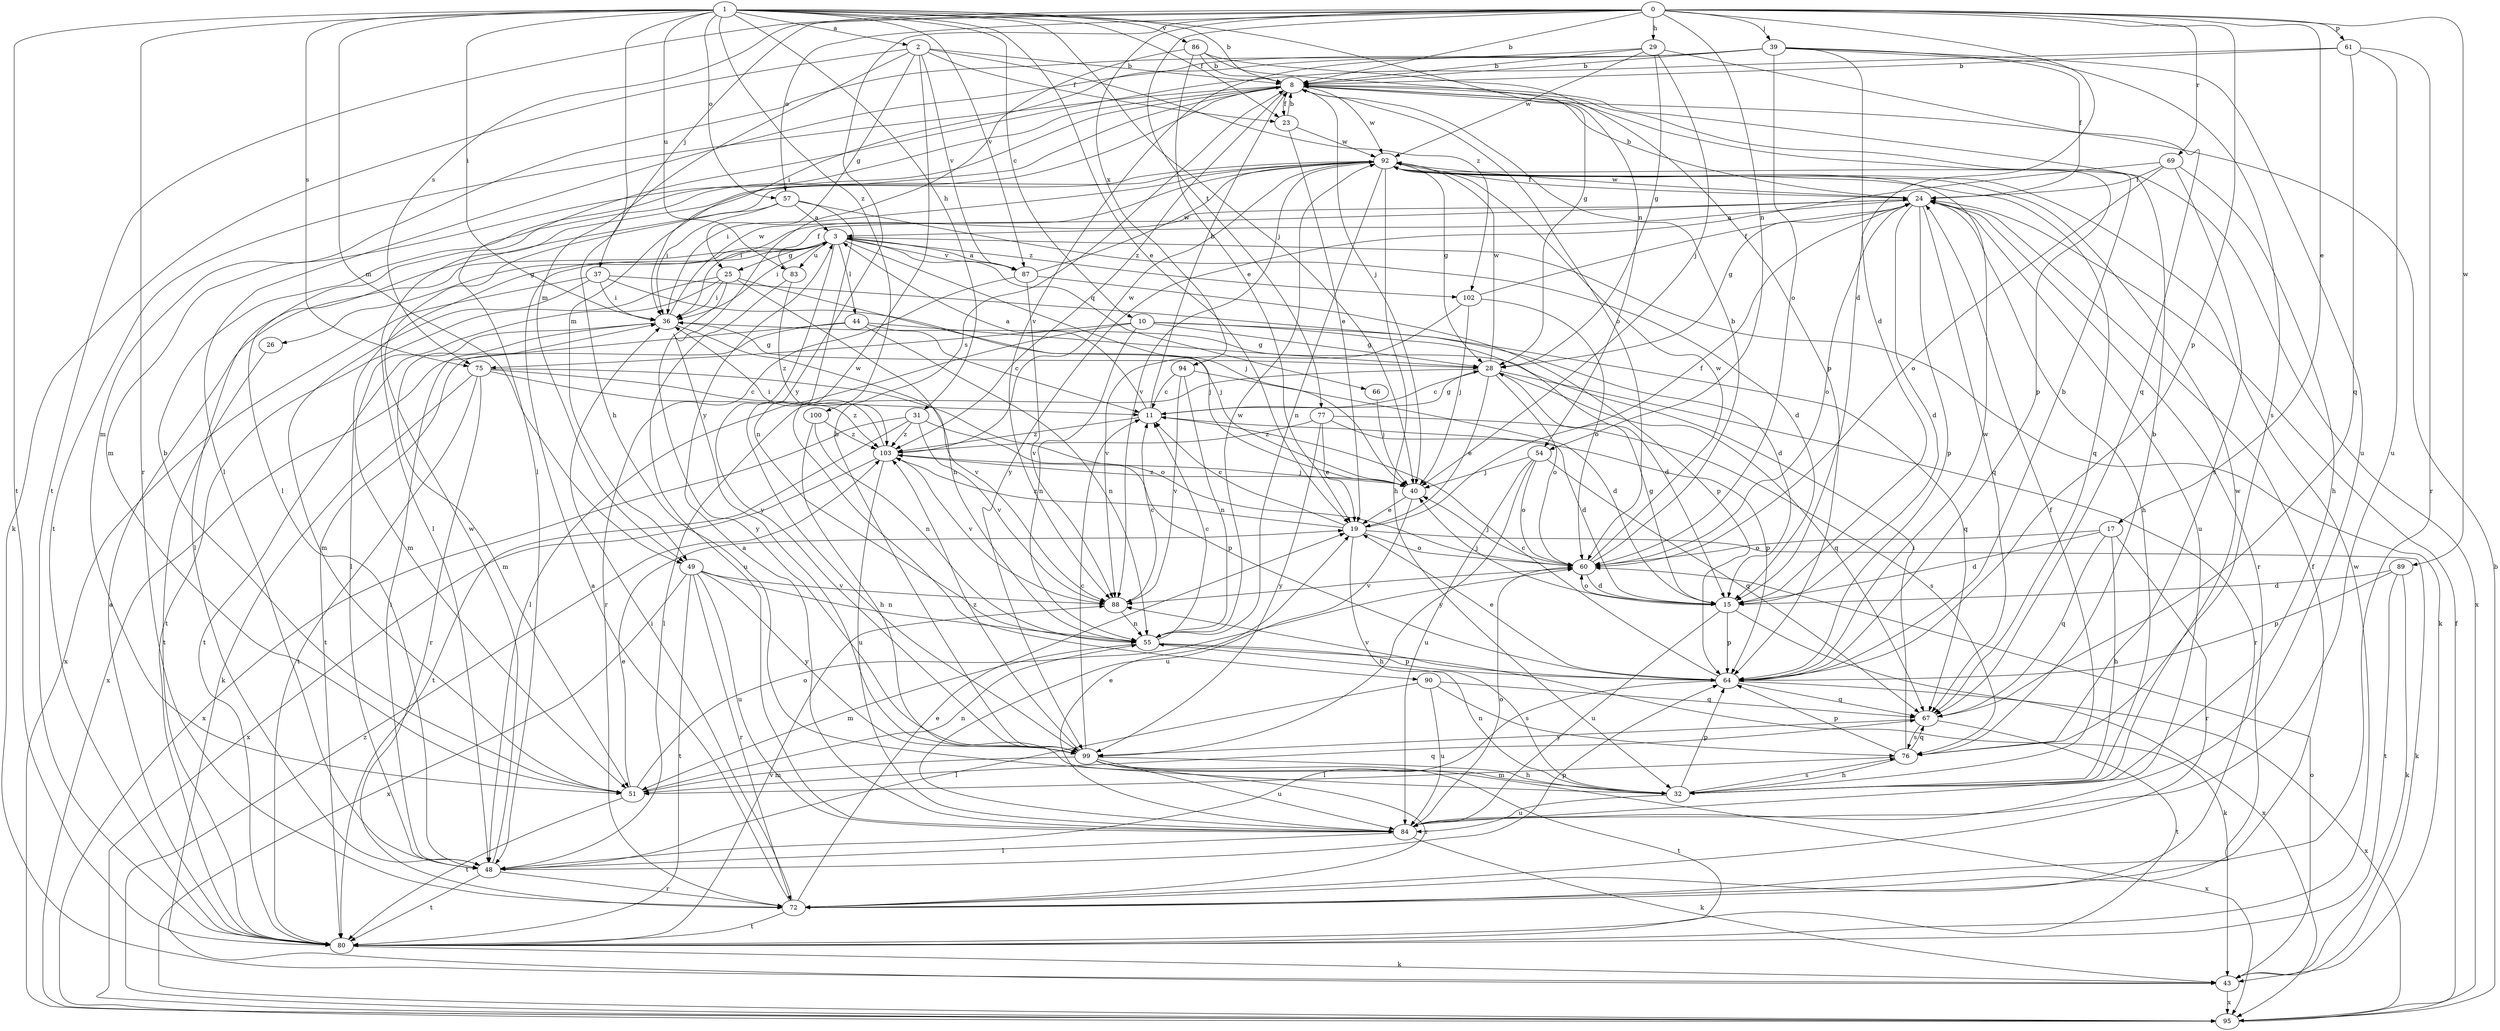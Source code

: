 strict digraph  {
0;
1;
2;
3;
8;
10;
11;
15;
17;
19;
23;
24;
25;
26;
28;
29;
31;
32;
36;
37;
39;
40;
43;
44;
48;
49;
51;
54;
55;
57;
60;
61;
64;
66;
67;
69;
72;
75;
76;
77;
80;
83;
84;
86;
87;
88;
89;
90;
92;
94;
95;
99;
100;
102;
103;
0 -> 8  [label=b];
0 -> 15  [label=d];
0 -> 17  [label=e];
0 -> 29  [label=h];
0 -> 37  [label=j];
0 -> 39  [label=j];
0 -> 54  [label=n];
0 -> 57  [label=o];
0 -> 61  [label=p];
0 -> 64  [label=p];
0 -> 69  [label=r];
0 -> 75  [label=s];
0 -> 77  [label=t];
0 -> 80  [label=t];
0 -> 89  [label=w];
0 -> 94  [label=x];
0 -> 99  [label=y];
1 -> 2  [label=a];
1 -> 8  [label=b];
1 -> 10  [label=c];
1 -> 19  [label=e];
1 -> 23  [label=f];
1 -> 31  [label=h];
1 -> 32  [label=h];
1 -> 36  [label=i];
1 -> 40  [label=j];
1 -> 49  [label=m];
1 -> 54  [label=n];
1 -> 57  [label=o];
1 -> 72  [label=r];
1 -> 75  [label=s];
1 -> 80  [label=t];
1 -> 83  [label=u];
1 -> 86  [label=v];
1 -> 87  [label=v];
1 -> 100  [label=z];
2 -> 8  [label=b];
2 -> 23  [label=f];
2 -> 25  [label=g];
2 -> 43  [label=k];
2 -> 49  [label=m];
2 -> 87  [label=v];
2 -> 90  [label=w];
2 -> 102  [label=z];
3 -> 25  [label=g];
3 -> 26  [label=g];
3 -> 36  [label=i];
3 -> 40  [label=j];
3 -> 43  [label=k];
3 -> 44  [label=l];
3 -> 48  [label=l];
3 -> 66  [label=q];
3 -> 83  [label=u];
3 -> 87  [label=v];
3 -> 99  [label=y];
3 -> 102  [label=z];
8 -> 23  [label=f];
8 -> 40  [label=j];
8 -> 48  [label=l];
8 -> 49  [label=m];
8 -> 51  [label=m];
8 -> 60  [label=o];
8 -> 64  [label=p];
8 -> 80  [label=t];
8 -> 92  [label=w];
8 -> 103  [label=z];
10 -> 15  [label=d];
10 -> 28  [label=g];
10 -> 48  [label=l];
10 -> 55  [label=n];
10 -> 67  [label=q];
10 -> 75  [label=s];
11 -> 3  [label=a];
11 -> 8  [label=b];
11 -> 28  [label=g];
11 -> 64  [label=p];
11 -> 103  [label=z];
15 -> 28  [label=g];
15 -> 40  [label=j];
15 -> 60  [label=o];
15 -> 64  [label=p];
15 -> 84  [label=u];
15 -> 95  [label=x];
17 -> 15  [label=d];
17 -> 32  [label=h];
17 -> 60  [label=o];
17 -> 67  [label=q];
17 -> 72  [label=r];
19 -> 11  [label=c];
19 -> 24  [label=f];
19 -> 32  [label=h];
19 -> 43  [label=k];
19 -> 60  [label=o];
19 -> 103  [label=z];
23 -> 8  [label=b];
23 -> 19  [label=e];
23 -> 92  [label=w];
24 -> 3  [label=a];
24 -> 8  [label=b];
24 -> 15  [label=d];
24 -> 28  [label=g];
24 -> 32  [label=h];
24 -> 36  [label=i];
24 -> 60  [label=o];
24 -> 64  [label=p];
24 -> 67  [label=q];
24 -> 72  [label=r];
24 -> 84  [label=u];
24 -> 92  [label=w];
25 -> 36  [label=i];
25 -> 40  [label=j];
25 -> 51  [label=m];
25 -> 55  [label=n];
25 -> 80  [label=t];
25 -> 99  [label=y];
26 -> 80  [label=t];
28 -> 11  [label=c];
28 -> 19  [label=e];
28 -> 48  [label=l];
28 -> 60  [label=o];
28 -> 67  [label=q];
28 -> 72  [label=r];
28 -> 92  [label=w];
29 -> 8  [label=b];
29 -> 28  [label=g];
29 -> 36  [label=i];
29 -> 40  [label=j];
29 -> 67  [label=q];
29 -> 92  [label=w];
31 -> 64  [label=p];
31 -> 80  [label=t];
31 -> 88  [label=v];
31 -> 95  [label=x];
31 -> 103  [label=z];
32 -> 24  [label=f];
32 -> 55  [label=n];
32 -> 64  [label=p];
32 -> 76  [label=s];
32 -> 84  [label=u];
32 -> 92  [label=w];
36 -> 28  [label=g];
36 -> 51  [label=m];
36 -> 80  [label=t];
36 -> 88  [label=v];
36 -> 92  [label=w];
37 -> 15  [label=d];
37 -> 36  [label=i];
37 -> 40  [label=j];
37 -> 51  [label=m];
37 -> 95  [label=x];
39 -> 8  [label=b];
39 -> 15  [label=d];
39 -> 24  [label=f];
39 -> 48  [label=l];
39 -> 51  [label=m];
39 -> 60  [label=o];
39 -> 76  [label=s];
39 -> 84  [label=u];
39 -> 88  [label=v];
40 -> 19  [label=e];
40 -> 84  [label=u];
40 -> 103  [label=z];
43 -> 60  [label=o];
43 -> 95  [label=x];
44 -> 11  [label=c];
44 -> 28  [label=g];
44 -> 55  [label=n];
44 -> 80  [label=t];
44 -> 95  [label=x];
48 -> 36  [label=i];
48 -> 64  [label=p];
48 -> 72  [label=r];
48 -> 80  [label=t];
48 -> 92  [label=w];
49 -> 55  [label=n];
49 -> 72  [label=r];
49 -> 80  [label=t];
49 -> 84  [label=u];
49 -> 88  [label=v];
49 -> 95  [label=x];
49 -> 99  [label=y];
51 -> 8  [label=b];
51 -> 19  [label=e];
51 -> 55  [label=n];
51 -> 60  [label=o];
51 -> 67  [label=q];
51 -> 80  [label=t];
54 -> 40  [label=j];
54 -> 60  [label=o];
54 -> 67  [label=q];
54 -> 84  [label=u];
54 -> 99  [label=y];
55 -> 11  [label=c];
55 -> 43  [label=k];
55 -> 51  [label=m];
55 -> 64  [label=p];
55 -> 92  [label=w];
57 -> 3  [label=a];
57 -> 15  [label=d];
57 -> 36  [label=i];
57 -> 48  [label=l];
57 -> 55  [label=n];
60 -> 8  [label=b];
60 -> 15  [label=d];
60 -> 40  [label=j];
60 -> 88  [label=v];
60 -> 92  [label=w];
61 -> 8  [label=b];
61 -> 48  [label=l];
61 -> 67  [label=q];
61 -> 72  [label=r];
61 -> 84  [label=u];
64 -> 8  [label=b];
64 -> 11  [label=c];
64 -> 19  [label=e];
64 -> 48  [label=l];
64 -> 67  [label=q];
64 -> 88  [label=v];
64 -> 92  [label=w];
64 -> 95  [label=x];
66 -> 40  [label=j];
67 -> 76  [label=s];
67 -> 80  [label=t];
67 -> 99  [label=y];
69 -> 24  [label=f];
69 -> 32  [label=h];
69 -> 60  [label=o];
69 -> 76  [label=s];
69 -> 99  [label=y];
72 -> 3  [label=a];
72 -> 19  [label=e];
72 -> 24  [label=f];
72 -> 36  [label=i];
72 -> 80  [label=t];
75 -> 11  [label=c];
75 -> 43  [label=k];
75 -> 60  [label=o];
75 -> 72  [label=r];
75 -> 80  [label=t];
75 -> 103  [label=z];
76 -> 8  [label=b];
76 -> 32  [label=h];
76 -> 36  [label=i];
76 -> 51  [label=m];
76 -> 64  [label=p];
76 -> 67  [label=q];
77 -> 15  [label=d];
77 -> 19  [label=e];
77 -> 76  [label=s];
77 -> 99  [label=y];
77 -> 103  [label=z];
80 -> 3  [label=a];
80 -> 43  [label=k];
80 -> 88  [label=v];
80 -> 92  [label=w];
83 -> 24  [label=f];
83 -> 84  [label=u];
83 -> 103  [label=z];
84 -> 3  [label=a];
84 -> 19  [label=e];
84 -> 43  [label=k];
84 -> 48  [label=l];
84 -> 60  [label=o];
86 -> 8  [label=b];
86 -> 19  [label=e];
86 -> 28  [label=g];
86 -> 64  [label=p];
86 -> 99  [label=y];
87 -> 3  [label=a];
87 -> 64  [label=p];
87 -> 72  [label=r];
87 -> 88  [label=v];
87 -> 92  [label=w];
88 -> 11  [label=c];
88 -> 55  [label=n];
89 -> 15  [label=d];
89 -> 43  [label=k];
89 -> 64  [label=p];
89 -> 80  [label=t];
90 -> 48  [label=l];
90 -> 67  [label=q];
90 -> 76  [label=s];
90 -> 84  [label=u];
92 -> 24  [label=f];
92 -> 28  [label=g];
92 -> 32  [label=h];
92 -> 36  [label=i];
92 -> 48  [label=l];
92 -> 55  [label=n];
92 -> 67  [label=q];
92 -> 88  [label=v];
92 -> 95  [label=x];
94 -> 11  [label=c];
94 -> 15  [label=d];
94 -> 55  [label=n];
94 -> 88  [label=v];
95 -> 8  [label=b];
95 -> 24  [label=f];
95 -> 103  [label=z];
99 -> 8  [label=b];
99 -> 11  [label=c];
99 -> 32  [label=h];
99 -> 51  [label=m];
99 -> 72  [label=r];
99 -> 80  [label=t];
99 -> 84  [label=u];
99 -> 95  [label=x];
99 -> 103  [label=z];
100 -> 32  [label=h];
100 -> 55  [label=n];
100 -> 103  [label=z];
102 -> 24  [label=f];
102 -> 40  [label=j];
102 -> 60  [label=o];
102 -> 88  [label=v];
103 -> 36  [label=i];
103 -> 40  [label=j];
103 -> 84  [label=u];
103 -> 88  [label=v];
103 -> 92  [label=w];
103 -> 95  [label=x];
}
